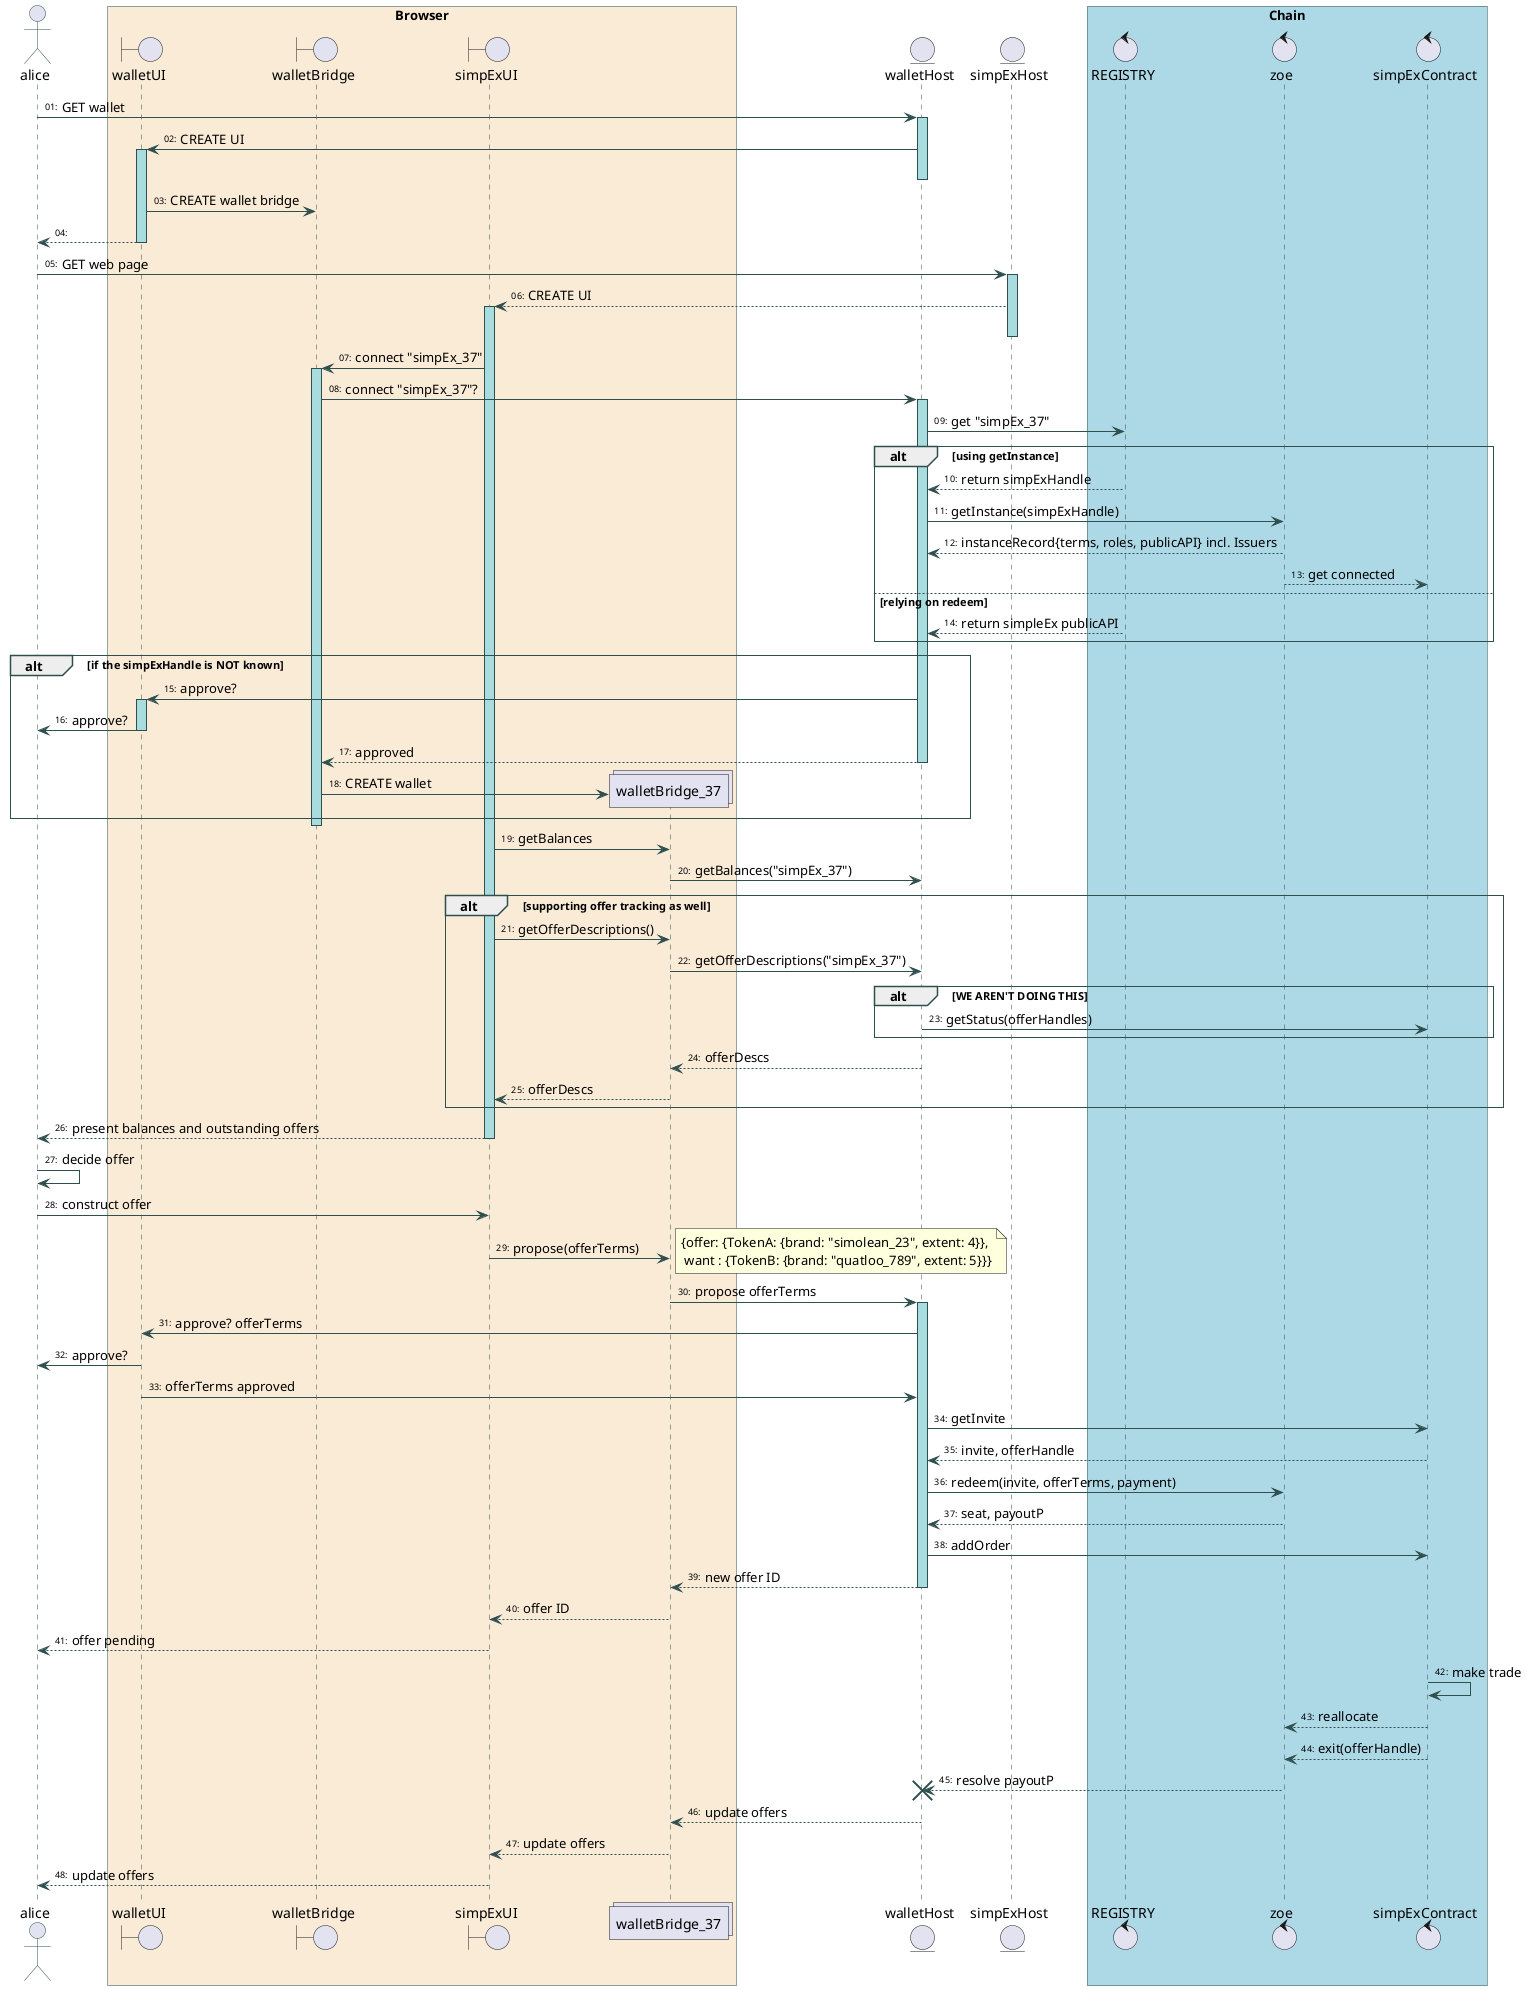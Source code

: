 @startuml 
autonumber "<size:9>00:"
'skinparam handwritten true
skinparam shadowing false
skinparam sequence {
    BoxBorderColor DarkSlateGrey
    GroupBorderColor DarkSlateGrey
    GroupBorderThickness 1
    ArrowColor DarkSlateGrey
    ActorBorderColor DarkSlateGrey
    LifeLineBorderColor DarkSlateGrey
    LifeLineBackgroundColor #A9DCDF
    ParticipantBorderColor DarkSlateGrey
    ParticipantBackgroundColor Wheat
    ParticipantBorderColor DarkSlateGrey
    ParticipantFontColor DarkSlateGrey
}

actor alice
box "Browser" #AntiqueWhite
    boundary walletUI
    boundary walletBridge
    boundary simpExUI
    collections walletBridge_37
end box
entity walletHost
entity simpExHost
box "Chain" #LightBlue
    control REGISTRY
    control zoe
    control simpExContract
end box

alice -> walletHost ++ : GET wallet
walletHost -> walletUI ++ : CREATE UI
deactivate walletHost
walletUI -> walletBridge : CREATE wallet bridge
walletUI --> alice -- : 

alice -> simpExHost ++ : GET web page
simpExHost --> simpExUI ++ : CREATE UI

deactivate simpExHost

simpExUI -> walletBridge ++ : connect "simpEx_37"
walletBridge -> walletHost ++ : connect "simpEx_37"?
walletHost -> REGISTRY : get "simpEx_37"

alt using getInstance
    REGISTRY --> walletHost : return simpExHandle
    walletHost -> zoe : getInstance(simpExHandle)
    zoe --> walletHost : instanceRecord{terms, roles, publicAPI} incl. Issuers
    zoe --> simpExContract : get connected
else relying on redeem
    REGISTRY --> walletHost : return simpleEx publicAPI
end
alt if the simpExHandle is NOT known
    walletHost -> walletUI ++ : approve?
    walletUI -> alice -- : approve?
    walletHost --> walletBridge -- : approved
    walletBridge -> walletBridge_37 ** : CREATE wallet 
end
deactivate walletBridge


simpExUI -> walletBridge_37 : getBalances
walletBridge_37 -> walletHost : getBalances("simpEx_37")
alt supporting offer tracking as well
    simpExUI -> walletBridge_37 : getOfferDescriptions()
    walletBridge_37 -> walletHost : getOfferDescriptions("simpEx_37")
    alt WE AREN'T DOING THIS
        walletHost -> simpExContract : getStatus(offerHandles)
    end alt
    walletHost --> walletBridge_37 : offerDescs
    walletBridge_37 --> simpExUI : offerDescs
end
simpExUI --> alice : present balances and outstanding offers
deactivate simpExUI

alice -> alice : decide offer
alice -> simpExUI : construct offer
simpExUI -> walletBridge_37 : propose(offerTerms)
note right
    {offer: {TokenA: {brand: "simolean_23", extent: 4}},
     want : {TokenB: {brand: "quatloo_789", extent: 5}}}
end note
walletBridge_37 -> walletHost ++ : propose offerTerms
walletHost -> walletUI : approve? offerTerms

walletUI -> alice : approve?
walletUI -> walletHost : offerTerms approved
walletHost -> simpExContract : getInvite
simpExContract --> walletHost : invite, offerHandle
walletHost -> zoe : redeem(invite, offerTerms, payment)
zoe --> walletHost : seat, payoutP
walletHost -> simpExContract : addOrder
walletHost --> walletBridge_37 -- : new offer ID
walletBridge_37 --> simpExUI : offer ID
simpExUI --> alice : offer pending

simpExContract -> simpExContract : make trade
simpExContract --> zoe : reallocate
simpExContract --> zoe : exit(offerHandle)
zoe --> walletHost !! : resolve payoutP

walletHost --> walletBridge_37 : update offers
walletBridge_37 --> simpExUI : update offers
simpExUI --> alice : update offers
@enduml




```